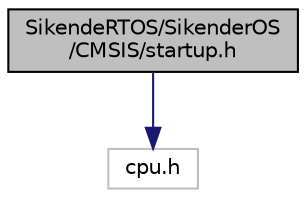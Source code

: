digraph "SikendeRTOS/SikenderOS/CMSIS/startup.h"
{
 // LATEX_PDF_SIZE
  edge [fontname="Helvetica",fontsize="10",labelfontname="Helvetica",labelfontsize="10"];
  node [fontname="Helvetica",fontsize="10",shape=record];
  Node1 [label="SikendeRTOS/SikenderOS\l/CMSIS/startup.h",height=0.2,width=0.4,color="black", fillcolor="grey75", style="filled", fontcolor="black",tooltip="Contains Enable/Disable Interrupts, Start/EndCritical from startup file Used to control global ISR fl..."];
  Node1 -> Node2 [color="midnightblue",fontsize="10",style="solid",fontname="Helvetica"];
  Node2 [label="cpu.h",height=0.2,width=0.4,color="grey75", fillcolor="white", style="filled",tooltip=" "];
}
